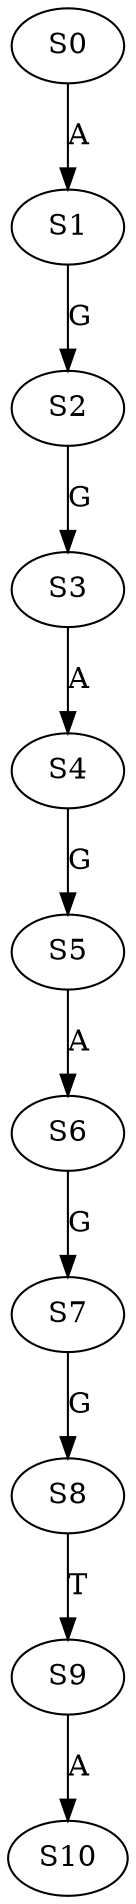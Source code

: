 strict digraph  {
	S0 -> S1 [ label = A ];
	S1 -> S2 [ label = G ];
	S2 -> S3 [ label = G ];
	S3 -> S4 [ label = A ];
	S4 -> S5 [ label = G ];
	S5 -> S6 [ label = A ];
	S6 -> S7 [ label = G ];
	S7 -> S8 [ label = G ];
	S8 -> S9 [ label = T ];
	S9 -> S10 [ label = A ];
}
